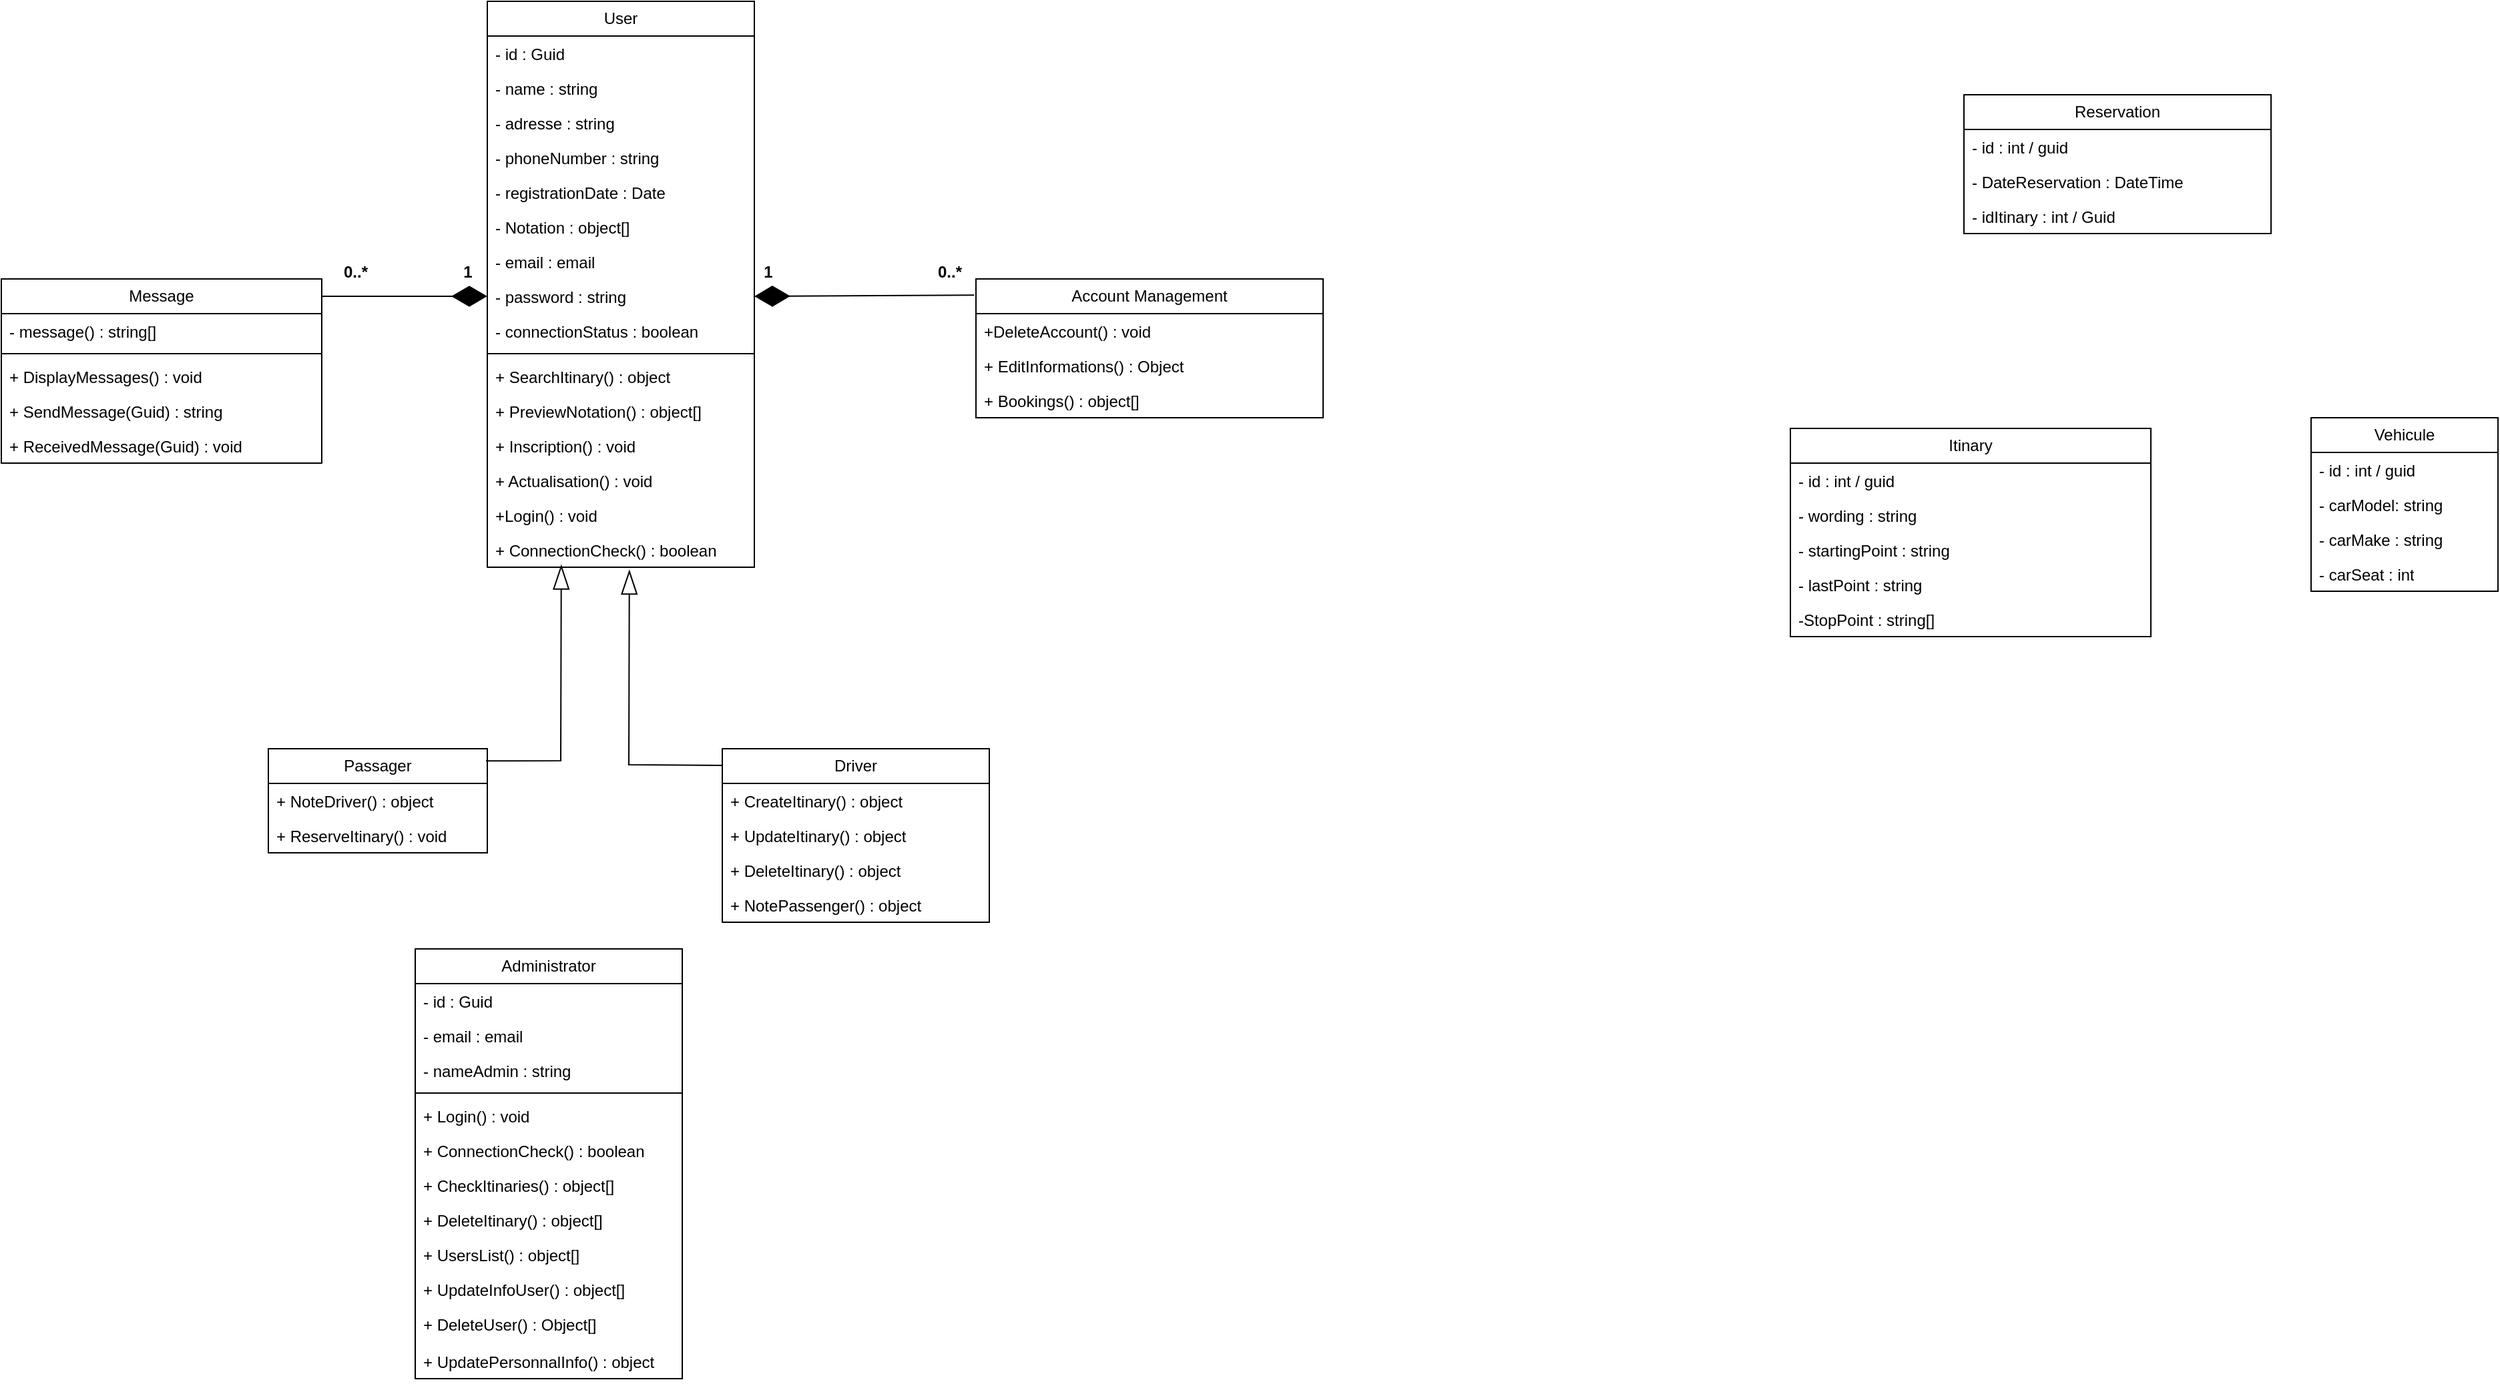 <mxfile version="26.1.0">
  <diagram name="Page-1" id="EffUQz9Fc1N93kH9wc6N">
    <mxGraphModel dx="1553" dy="1189" grid="1" gridSize="10" guides="1" tooltips="1" connect="1" arrows="1" fold="1" page="1" pageScale="1" pageWidth="827" pageHeight="1169" math="0" shadow="0">
      <root>
        <mxCell id="0" />
        <mxCell id="1" parent="0" />
        <mxCell id="DANqb6_CZBiQC35ufu35-1" value="User" style="swimlane;fontStyle=0;childLayout=stackLayout;horizontal=1;startSize=26;fillColor=none;horizontalStack=0;resizeParent=1;resizeParentMax=0;resizeLast=0;collapsible=1;marginBottom=0;whiteSpace=wrap;html=1;" parent="1" vertex="1">
          <mxGeometry x="214" y="100" width="200" height="424" as="geometry" />
        </mxCell>
        <mxCell id="DANqb6_CZBiQC35ufu35-2" value="- id : Guid" style="text;strokeColor=none;fillColor=none;align=left;verticalAlign=top;spacingLeft=4;spacingRight=4;overflow=hidden;rotatable=0;points=[[0,0.5],[1,0.5]];portConstraint=eastwest;whiteSpace=wrap;html=1;" parent="DANqb6_CZBiQC35ufu35-1" vertex="1">
          <mxGeometry y="26" width="200" height="26" as="geometry" />
        </mxCell>
        <mxCell id="DANqb6_CZBiQC35ufu35-19" value="- name : string" style="text;strokeColor=none;fillColor=none;align=left;verticalAlign=top;spacingLeft=4;spacingRight=4;overflow=hidden;rotatable=0;points=[[0,0.5],[1,0.5]];portConstraint=eastwest;whiteSpace=wrap;html=1;" parent="DANqb6_CZBiQC35ufu35-1" vertex="1">
          <mxGeometry y="52" width="200" height="26" as="geometry" />
        </mxCell>
        <mxCell id="DANqb6_CZBiQC35ufu35-31" value="- adresse : string" style="text;strokeColor=none;fillColor=none;align=left;verticalAlign=top;spacingLeft=4;spacingRight=4;overflow=hidden;rotatable=0;points=[[0,0.5],[1,0.5]];portConstraint=eastwest;whiteSpace=wrap;html=1;" parent="DANqb6_CZBiQC35ufu35-1" vertex="1">
          <mxGeometry y="78" width="200" height="26" as="geometry" />
        </mxCell>
        <mxCell id="DANqb6_CZBiQC35ufu35-9" value="- phoneNumber : string" style="text;strokeColor=none;fillColor=none;align=left;verticalAlign=top;spacingLeft=4;spacingRight=4;overflow=hidden;rotatable=0;points=[[0,0.5],[1,0.5]];portConstraint=eastwest;whiteSpace=wrap;html=1;" parent="DANqb6_CZBiQC35ufu35-1" vertex="1">
          <mxGeometry y="104" width="200" height="26" as="geometry" />
        </mxCell>
        <mxCell id="DANqb6_CZBiQC35ufu35-5" value="- registrationDate : Date " style="text;strokeColor=none;fillColor=none;align=left;verticalAlign=top;spacingLeft=4;spacingRight=4;overflow=hidden;rotatable=0;points=[[0,0.5],[1,0.5]];portConstraint=eastwest;whiteSpace=wrap;html=1;" parent="DANqb6_CZBiQC35ufu35-1" vertex="1">
          <mxGeometry y="130" width="200" height="26" as="geometry" />
        </mxCell>
        <mxCell id="DANqb6_CZBiQC35ufu35-36" value="- Notation : object[]" style="text;strokeColor=none;fillColor=none;align=left;verticalAlign=top;spacingLeft=4;spacingRight=4;overflow=hidden;rotatable=0;points=[[0,0.5],[1,0.5]];portConstraint=eastwest;whiteSpace=wrap;html=1;" parent="DANqb6_CZBiQC35ufu35-1" vertex="1">
          <mxGeometry y="156" width="200" height="26" as="geometry" />
        </mxCell>
        <mxCell id="DANqb6_CZBiQC35ufu35-8" value="- email : email" style="text;strokeColor=none;fillColor=none;align=left;verticalAlign=top;spacingLeft=4;spacingRight=4;overflow=hidden;rotatable=0;points=[[0,0.5],[1,0.5]];portConstraint=eastwest;whiteSpace=wrap;html=1;" parent="DANqb6_CZBiQC35ufu35-1" vertex="1">
          <mxGeometry y="182" width="200" height="26" as="geometry" />
        </mxCell>
        <mxCell id="DANqb6_CZBiQC35ufu35-3" value="- password : string" style="text;strokeColor=none;fillColor=none;align=left;verticalAlign=top;spacingLeft=4;spacingRight=4;overflow=hidden;rotatable=0;points=[[0,0.5],[1,0.5]];portConstraint=eastwest;whiteSpace=wrap;html=1;" parent="DANqb6_CZBiQC35ufu35-1" vertex="1">
          <mxGeometry y="208" width="200" height="26" as="geometry" />
        </mxCell>
        <mxCell id="DANqb6_CZBiQC35ufu35-4" value="- connectionStatus : boolean" style="text;strokeColor=none;fillColor=none;align=left;verticalAlign=top;spacingLeft=4;spacingRight=4;overflow=hidden;rotatable=0;points=[[0,0.5],[1,0.5]];portConstraint=eastwest;whiteSpace=wrap;html=1;" parent="DANqb6_CZBiQC35ufu35-1" vertex="1">
          <mxGeometry y="234" width="200" height="26" as="geometry" />
        </mxCell>
        <mxCell id="DANqb6_CZBiQC35ufu35-7" value="" style="line;strokeWidth=1;fillColor=none;align=left;verticalAlign=middle;spacingTop=-1;spacingLeft=3;spacingRight=3;rotatable=0;labelPosition=right;points=[];portConstraint=eastwest;strokeColor=inherit;" parent="DANqb6_CZBiQC35ufu35-1" vertex="1">
          <mxGeometry y="260" width="200" height="8" as="geometry" />
        </mxCell>
        <mxCell id="DANqb6_CZBiQC35ufu35-39" value="+ SearchItinary() : object" style="text;strokeColor=none;fillColor=none;align=left;verticalAlign=top;spacingLeft=4;spacingRight=4;overflow=hidden;rotatable=0;points=[[0,0.5],[1,0.5]];portConstraint=eastwest;whiteSpace=wrap;html=1;" parent="DANqb6_CZBiQC35ufu35-1" vertex="1">
          <mxGeometry y="268" width="200" height="26" as="geometry" />
        </mxCell>
        <mxCell id="DANqb6_CZBiQC35ufu35-38" value="+ PreviewNotation() : object[]" style="text;strokeColor=none;fillColor=none;align=left;verticalAlign=top;spacingLeft=4;spacingRight=4;overflow=hidden;rotatable=0;points=[[0,0.5],[1,0.5]];portConstraint=eastwest;whiteSpace=wrap;html=1;" parent="DANqb6_CZBiQC35ufu35-1" vertex="1">
          <mxGeometry y="294" width="200" height="26" as="geometry" />
        </mxCell>
        <mxCell id="DANqb6_CZBiQC35ufu35-33" value="+ Inscription() : void" style="text;strokeColor=none;fillColor=none;align=left;verticalAlign=top;spacingLeft=4;spacingRight=4;overflow=hidden;rotatable=0;points=[[0,0.5],[1,0.5]];portConstraint=eastwest;whiteSpace=wrap;html=1;" parent="DANqb6_CZBiQC35ufu35-1" vertex="1">
          <mxGeometry y="320" width="200" height="26" as="geometry" />
        </mxCell>
        <mxCell id="DANqb6_CZBiQC35ufu35-34" value="+ Actualisation() : void" style="text;strokeColor=none;fillColor=none;align=left;verticalAlign=top;spacingLeft=4;spacingRight=4;overflow=hidden;rotatable=0;points=[[0,0.5],[1,0.5]];portConstraint=eastwest;whiteSpace=wrap;html=1;" parent="DANqb6_CZBiQC35ufu35-1" vertex="1">
          <mxGeometry y="346" width="200" height="26" as="geometry" />
        </mxCell>
        <mxCell id="DANqb6_CZBiQC35ufu35-32" value="+Login() : void" style="text;strokeColor=none;fillColor=none;align=left;verticalAlign=top;spacingLeft=4;spacingRight=4;overflow=hidden;rotatable=0;points=[[0,0.5],[1,0.5]];portConstraint=eastwest;whiteSpace=wrap;html=1;" parent="DANqb6_CZBiQC35ufu35-1" vertex="1">
          <mxGeometry y="372" width="200" height="26" as="geometry" />
        </mxCell>
        <mxCell id="DANqb6_CZBiQC35ufu35-6" value="+ ConnectionCheck() : boolean" style="text;strokeColor=none;fillColor=none;align=left;verticalAlign=top;spacingLeft=4;spacingRight=4;overflow=hidden;rotatable=0;points=[[0,0.5],[1,0.5]];portConstraint=eastwest;whiteSpace=wrap;html=1;" parent="DANqb6_CZBiQC35ufu35-1" vertex="1">
          <mxGeometry y="398" width="200" height="26" as="geometry" />
        </mxCell>
        <mxCell id="DANqb6_CZBiQC35ufu35-10" value="Administrator" style="swimlane;fontStyle=0;childLayout=stackLayout;horizontal=1;startSize=26;fillColor=none;horizontalStack=0;resizeParent=1;resizeParentMax=0;resizeLast=0;collapsible=1;marginBottom=0;whiteSpace=wrap;html=1;" parent="1" vertex="1">
          <mxGeometry x="160" y="810" width="200" height="322" as="geometry" />
        </mxCell>
        <mxCell id="DANqb6_CZBiQC35ufu35-11" value="- id : Guid" style="text;strokeColor=none;fillColor=none;align=left;verticalAlign=top;spacingLeft=4;spacingRight=4;overflow=hidden;rotatable=0;points=[[0,0.5],[1,0.5]];portConstraint=eastwest;whiteSpace=wrap;html=1;" parent="DANqb6_CZBiQC35ufu35-10" vertex="1">
          <mxGeometry y="26" width="200" height="26" as="geometry" />
        </mxCell>
        <mxCell id="DANqb6_CZBiQC35ufu35-12" value="- email : email" style="text;strokeColor=none;fillColor=none;align=left;verticalAlign=top;spacingLeft=4;spacingRight=4;overflow=hidden;rotatable=0;points=[[0,0.5],[1,0.5]];portConstraint=eastwest;whiteSpace=wrap;html=1;" parent="DANqb6_CZBiQC35ufu35-10" vertex="1">
          <mxGeometry y="52" width="200" height="26" as="geometry" />
        </mxCell>
        <mxCell id="DANqb6_CZBiQC35ufu35-13" value="- nameAdmin : string" style="text;strokeColor=none;fillColor=none;align=left;verticalAlign=top;spacingLeft=4;spacingRight=4;overflow=hidden;rotatable=0;points=[[0,0.5],[1,0.5]];portConstraint=eastwest;whiteSpace=wrap;html=1;" parent="DANqb6_CZBiQC35ufu35-10" vertex="1">
          <mxGeometry y="78" width="200" height="26" as="geometry" />
        </mxCell>
        <mxCell id="DANqb6_CZBiQC35ufu35-17" value="" style="line;strokeWidth=1;fillColor=none;align=left;verticalAlign=middle;spacingTop=-1;spacingLeft=3;spacingRight=3;rotatable=0;labelPosition=right;points=[];portConstraint=eastwest;strokeColor=inherit;" parent="DANqb6_CZBiQC35ufu35-10" vertex="1">
          <mxGeometry y="104" width="200" height="8" as="geometry" />
        </mxCell>
        <mxCell id="DANqb6_CZBiQC35ufu35-58" value="+ Login() : void" style="text;strokeColor=none;fillColor=none;align=left;verticalAlign=top;spacingLeft=4;spacingRight=4;overflow=hidden;rotatable=0;points=[[0,0.5],[1,0.5]];portConstraint=eastwest;whiteSpace=wrap;html=1;" parent="DANqb6_CZBiQC35ufu35-10" vertex="1">
          <mxGeometry y="112" width="200" height="26" as="geometry" />
        </mxCell>
        <mxCell id="DANqb6_CZBiQC35ufu35-18" value="+ ConnectionCheck() : boolean" style="text;strokeColor=none;fillColor=none;align=left;verticalAlign=top;spacingLeft=4;spacingRight=4;overflow=hidden;rotatable=0;points=[[0,0.5],[1,0.5]];portConstraint=eastwest;whiteSpace=wrap;html=1;" parent="DANqb6_CZBiQC35ufu35-10" vertex="1">
          <mxGeometry y="138" width="200" height="26" as="geometry" />
        </mxCell>
        <mxCell id="DANqb6_CZBiQC35ufu35-59" value="+ CheckItinaries() : object[]" style="text;strokeColor=none;fillColor=none;align=left;verticalAlign=top;spacingLeft=4;spacingRight=4;overflow=hidden;rotatable=0;points=[[0,0.5],[1,0.5]];portConstraint=eastwest;whiteSpace=wrap;html=1;" parent="DANqb6_CZBiQC35ufu35-10" vertex="1">
          <mxGeometry y="164" width="200" height="26" as="geometry" />
        </mxCell>
        <mxCell id="DANqb6_CZBiQC35ufu35-64" value="+ DeleteItinary() : object[]" style="text;strokeColor=none;fillColor=none;align=left;verticalAlign=top;spacingLeft=4;spacingRight=4;overflow=hidden;rotatable=0;points=[[0,0.5],[1,0.5]];portConstraint=eastwest;whiteSpace=wrap;html=1;" parent="DANqb6_CZBiQC35ufu35-10" vertex="1">
          <mxGeometry y="190" width="200" height="26" as="geometry" />
        </mxCell>
        <mxCell id="DANqb6_CZBiQC35ufu35-60" value="+ UsersList() : object[]" style="text;strokeColor=none;fillColor=none;align=left;verticalAlign=top;spacingLeft=4;spacingRight=4;overflow=hidden;rotatable=0;points=[[0,0.5],[1,0.5]];portConstraint=eastwest;whiteSpace=wrap;html=1;" parent="DANqb6_CZBiQC35ufu35-10" vertex="1">
          <mxGeometry y="216" width="200" height="26" as="geometry" />
        </mxCell>
        <mxCell id="DANqb6_CZBiQC35ufu35-61" value="+ UpdateInfoUser() : object[]" style="text;strokeColor=none;fillColor=none;align=left;verticalAlign=top;spacingLeft=4;spacingRight=4;overflow=hidden;rotatable=0;points=[[0,0.5],[1,0.5]];portConstraint=eastwest;whiteSpace=wrap;html=1;" parent="DANqb6_CZBiQC35ufu35-10" vertex="1">
          <mxGeometry y="242" width="200" height="26" as="geometry" />
        </mxCell>
        <mxCell id="DANqb6_CZBiQC35ufu35-62" value="+ DeleteUser() : Object[]" style="text;strokeColor=none;fillColor=none;align=left;verticalAlign=top;spacingLeft=4;spacingRight=4;overflow=hidden;rotatable=0;points=[[0,0.5],[1,0.5]];portConstraint=eastwest;whiteSpace=wrap;html=1;" parent="DANqb6_CZBiQC35ufu35-10" vertex="1">
          <mxGeometry y="268" width="200" height="28" as="geometry" />
        </mxCell>
        <mxCell id="DANqb6_CZBiQC35ufu35-63" value="+ UpdatePersonnalInfo() : object" style="text;strokeColor=none;fillColor=none;align=left;verticalAlign=top;spacingLeft=4;spacingRight=4;overflow=hidden;rotatable=0;points=[[0,0.5],[1,0.5]];portConstraint=eastwest;whiteSpace=wrap;html=1;" parent="DANqb6_CZBiQC35ufu35-10" vertex="1">
          <mxGeometry y="296" width="200" height="26" as="geometry" />
        </mxCell>
        <mxCell id="DANqb6_CZBiQC35ufu35-21" value="Passager" style="swimlane;fontStyle=0;childLayout=stackLayout;horizontal=1;startSize=26;fillColor=none;horizontalStack=0;resizeParent=1;resizeParentMax=0;resizeLast=0;collapsible=1;marginBottom=0;whiteSpace=wrap;html=1;" parent="1" vertex="1">
          <mxGeometry x="50" y="660" width="164" height="78" as="geometry" />
        </mxCell>
        <mxCell id="DANqb6_CZBiQC35ufu35-22" value="+ NoteDriver() : object" style="text;strokeColor=none;fillColor=none;align=left;verticalAlign=top;spacingLeft=4;spacingRight=4;overflow=hidden;rotatable=0;points=[[0,0.5],[1,0.5]];portConstraint=eastwest;whiteSpace=wrap;html=1;" parent="DANqb6_CZBiQC35ufu35-21" vertex="1">
          <mxGeometry y="26" width="164" height="26" as="geometry" />
        </mxCell>
        <mxCell id="DANqb6_CZBiQC35ufu35-24" value="+ ReserveItinary() : void" style="text;strokeColor=none;fillColor=none;align=left;verticalAlign=top;spacingLeft=4;spacingRight=4;overflow=hidden;rotatable=0;points=[[0,0.5],[1,0.5]];portConstraint=eastwest;whiteSpace=wrap;html=1;" parent="DANqb6_CZBiQC35ufu35-21" vertex="1">
          <mxGeometry y="52" width="164" height="26" as="geometry" />
        </mxCell>
        <mxCell id="DANqb6_CZBiQC35ufu35-25" value="Driver" style="swimlane;fontStyle=0;childLayout=stackLayout;horizontal=1;startSize=26;fillColor=none;horizontalStack=0;resizeParent=1;resizeParentMax=0;resizeLast=0;collapsible=1;marginBottom=0;whiteSpace=wrap;html=1;" parent="1" vertex="1">
          <mxGeometry x="390" y="660" width="200" height="130" as="geometry" />
        </mxCell>
        <mxCell id="DANqb6_CZBiQC35ufu35-26" value="+ CreateItinary() : object" style="text;strokeColor=none;fillColor=none;align=left;verticalAlign=top;spacingLeft=4;spacingRight=4;overflow=hidden;rotatable=0;points=[[0,0.5],[1,0.5]];portConstraint=eastwest;whiteSpace=wrap;html=1;" parent="DANqb6_CZBiQC35ufu35-25" vertex="1">
          <mxGeometry y="26" width="200" height="26" as="geometry" />
        </mxCell>
        <mxCell id="DANqb6_CZBiQC35ufu35-27" value="+ UpdateItinary() : object" style="text;strokeColor=none;fillColor=none;align=left;verticalAlign=top;spacingLeft=4;spacingRight=4;overflow=hidden;rotatable=0;points=[[0,0.5],[1,0.5]];portConstraint=eastwest;whiteSpace=wrap;html=1;" parent="DANqb6_CZBiQC35ufu35-25" vertex="1">
          <mxGeometry y="52" width="200" height="26" as="geometry" />
        </mxCell>
        <mxCell id="DANqb6_CZBiQC35ufu35-28" value="+ DeleteItinary() : object" style="text;strokeColor=none;fillColor=none;align=left;verticalAlign=top;spacingLeft=4;spacingRight=4;overflow=hidden;rotatable=0;points=[[0,0.5],[1,0.5]];portConstraint=eastwest;whiteSpace=wrap;html=1;" parent="DANqb6_CZBiQC35ufu35-25" vertex="1">
          <mxGeometry y="78" width="200" height="26" as="geometry" />
        </mxCell>
        <mxCell id="DANqb6_CZBiQC35ufu35-35" value="+ NotePassenger() : object" style="text;strokeColor=none;fillColor=none;align=left;verticalAlign=top;spacingLeft=4;spacingRight=4;overflow=hidden;rotatable=0;points=[[0,0.5],[1,0.5]];portConstraint=eastwest;whiteSpace=wrap;html=1;" parent="DANqb6_CZBiQC35ufu35-25" vertex="1">
          <mxGeometry y="104" width="200" height="26" as="geometry" />
        </mxCell>
        <mxCell id="DANqb6_CZBiQC35ufu35-29" value="" style="endArrow=blockThin;endSize=16;endFill=0;html=1;rounded=0;entryX=0.277;entryY=0.932;entryDx=0;entryDy=0;entryPerimeter=0;exitX=0.994;exitY=0.117;exitDx=0;exitDy=0;exitPerimeter=0;" parent="1" source="DANqb6_CZBiQC35ufu35-21" target="DANqb6_CZBiQC35ufu35-6" edge="1">
          <mxGeometry x="0.111" y="-1" width="160" relative="1" as="geometry">
            <mxPoint x="250" y="490" as="sourcePoint" />
            <mxPoint x="340" y="400" as="targetPoint" />
            <Array as="points">
              <mxPoint x="269" y="669" />
            </Array>
            <mxPoint as="offset" />
          </mxGeometry>
        </mxCell>
        <mxCell id="DANqb6_CZBiQC35ufu35-30" value="" style="endArrow=blockThin;endSize=16;endFill=0;html=1;rounded=0;entryX=0.532;entryY=1.079;entryDx=0;entryDy=0;exitX=0;exitY=0.096;exitDx=0;exitDy=0;exitPerimeter=0;entryPerimeter=0;" parent="1" source="DANqb6_CZBiQC35ufu35-25" target="DANqb6_CZBiQC35ufu35-6" edge="1">
          <mxGeometry x="0.111" y="-1" width="160" relative="1" as="geometry">
            <mxPoint x="350" y="460" as="sourcePoint" />
            <mxPoint x="283" y="354" as="targetPoint" />
            <Array as="points">
              <mxPoint x="320" y="672" />
            </Array>
            <mxPoint as="offset" />
          </mxGeometry>
        </mxCell>
        <mxCell id="DANqb6_CZBiQC35ufu35-40" value="Message" style="swimlane;fontStyle=0;childLayout=stackLayout;horizontal=1;startSize=26;fillColor=none;horizontalStack=0;resizeParent=1;resizeParentMax=0;resizeLast=0;collapsible=1;marginBottom=0;whiteSpace=wrap;html=1;" parent="1" vertex="1">
          <mxGeometry x="-150" y="308" width="240" height="138" as="geometry" />
        </mxCell>
        <mxCell id="DANqb6_CZBiQC35ufu35-41" value="- message() : string[]" style="text;strokeColor=none;fillColor=none;align=left;verticalAlign=top;spacingLeft=4;spacingRight=4;overflow=hidden;rotatable=0;points=[[0,0.5],[1,0.5]];portConstraint=eastwest;whiteSpace=wrap;html=1;" parent="DANqb6_CZBiQC35ufu35-40" vertex="1">
          <mxGeometry y="26" width="240" height="26" as="geometry" />
        </mxCell>
        <mxCell id="DANqb6_CZBiQC35ufu35-46" value="" style="line;strokeWidth=1;fillColor=none;align=left;verticalAlign=middle;spacingTop=-1;spacingLeft=3;spacingRight=3;rotatable=0;labelPosition=right;points=[];portConstraint=eastwest;strokeColor=inherit;" parent="DANqb6_CZBiQC35ufu35-40" vertex="1">
          <mxGeometry y="52" width="240" height="8" as="geometry" />
        </mxCell>
        <mxCell id="DANqb6_CZBiQC35ufu35-43" value="+ DisplayMessages() : void" style="text;strokeColor=none;fillColor=none;align=left;verticalAlign=top;spacingLeft=4;spacingRight=4;overflow=hidden;rotatable=0;points=[[0,0.5],[1,0.5]];portConstraint=eastwest;whiteSpace=wrap;html=1;" parent="DANqb6_CZBiQC35ufu35-40" vertex="1">
          <mxGeometry y="60" width="240" height="26" as="geometry" />
        </mxCell>
        <mxCell id="DANqb6_CZBiQC35ufu35-44" value="+ SendMessage(Guid) : string" style="text;strokeColor=none;fillColor=none;align=left;verticalAlign=top;spacingLeft=4;spacingRight=4;overflow=hidden;rotatable=0;points=[[0,0.5],[1,0.5]];portConstraint=eastwest;whiteSpace=wrap;html=1;" parent="DANqb6_CZBiQC35ufu35-40" vertex="1">
          <mxGeometry y="86" width="240" height="26" as="geometry" />
        </mxCell>
        <mxCell id="DANqb6_CZBiQC35ufu35-45" value="+ ReceivedMessage(Guid) : void" style="text;strokeColor=none;fillColor=none;align=left;verticalAlign=top;spacingLeft=4;spacingRight=4;overflow=hidden;rotatable=0;points=[[0,0.5],[1,0.5]];portConstraint=eastwest;whiteSpace=wrap;html=1;" parent="DANqb6_CZBiQC35ufu35-40" vertex="1">
          <mxGeometry y="112" width="240" height="26" as="geometry" />
        </mxCell>
        <mxCell id="DANqb6_CZBiQC35ufu35-47" value="" style="endArrow=diamondThin;endFill=1;endSize=24;html=1;rounded=0;entryX=0;entryY=0.5;entryDx=0;entryDy=0;exitX=1;exitY=0.094;exitDx=0;exitDy=0;exitPerimeter=0;" parent="1" source="DANqb6_CZBiQC35ufu35-40" target="DANqb6_CZBiQC35ufu35-3" edge="1">
          <mxGeometry width="160" relative="1" as="geometry">
            <mxPoint x="91" y="323" as="sourcePoint" />
            <mxPoint x="270" y="400" as="targetPoint" />
          </mxGeometry>
        </mxCell>
        <mxCell id="DANqb6_CZBiQC35ufu35-49" value="Account Management" style="swimlane;fontStyle=0;childLayout=stackLayout;horizontal=1;startSize=26;fillColor=none;horizontalStack=0;resizeParent=1;resizeParentMax=0;resizeLast=0;collapsible=1;marginBottom=0;whiteSpace=wrap;html=1;" parent="1" vertex="1">
          <mxGeometry x="580" y="308" width="260" height="104" as="geometry" />
        </mxCell>
        <mxCell id="DANqb6_CZBiQC35ufu35-50" value="+DeleteAccount() : void " style="text;strokeColor=none;fillColor=none;align=left;verticalAlign=top;spacingLeft=4;spacingRight=4;overflow=hidden;rotatable=0;points=[[0,0.5],[1,0.5]];portConstraint=eastwest;whiteSpace=wrap;html=1;" parent="DANqb6_CZBiQC35ufu35-49" vertex="1">
          <mxGeometry y="26" width="260" height="26" as="geometry" />
        </mxCell>
        <mxCell id="DANqb6_CZBiQC35ufu35-51" value="+ EditInformations() : Object" style="text;strokeColor=none;fillColor=none;align=left;verticalAlign=top;spacingLeft=4;spacingRight=4;overflow=hidden;rotatable=0;points=[[0,0.5],[1,0.5]];portConstraint=eastwest;whiteSpace=wrap;html=1;" parent="DANqb6_CZBiQC35ufu35-49" vertex="1">
          <mxGeometry y="52" width="260" height="26" as="geometry" />
        </mxCell>
        <mxCell id="DANqb6_CZBiQC35ufu35-52" value="+ Bookings() : object[]" style="text;strokeColor=none;fillColor=none;align=left;verticalAlign=top;spacingLeft=4;spacingRight=4;overflow=hidden;rotatable=0;points=[[0,0.5],[1,0.5]];portConstraint=eastwest;whiteSpace=wrap;html=1;" parent="DANqb6_CZBiQC35ufu35-49" vertex="1">
          <mxGeometry y="78" width="260" height="26" as="geometry" />
        </mxCell>
        <mxCell id="DANqb6_CZBiQC35ufu35-53" value="" style="endArrow=diamondThin;endFill=1;endSize=24;html=1;rounded=0;entryX=1;entryY=0.5;entryDx=0;entryDy=0;exitX=-0.005;exitY=0.117;exitDx=0;exitDy=0;exitPerimeter=0;" parent="1" source="DANqb6_CZBiQC35ufu35-49" edge="1">
          <mxGeometry width="160" relative="1" as="geometry">
            <mxPoint x="420" y="398" as="sourcePoint" />
            <mxPoint x="414" y="321" as="targetPoint" />
          </mxGeometry>
        </mxCell>
        <mxCell id="DANqb6_CZBiQC35ufu35-54" value="1" style="text;align=center;fontStyle=1;verticalAlign=middle;spacingLeft=3;spacingRight=3;strokeColor=none;rotatable=0;points=[[0,0.5],[1,0.5]];portConstraint=eastwest;html=1;" parent="1" vertex="1">
          <mxGeometry x="184" y="290" width="30" height="26" as="geometry" />
        </mxCell>
        <mxCell id="DANqb6_CZBiQC35ufu35-55" value="0..*" style="text;align=center;fontStyle=1;verticalAlign=middle;spacingLeft=3;spacingRight=3;strokeColor=none;rotatable=0;points=[[0,0.5],[1,0.5]];portConstraint=eastwest;html=1;" parent="1" vertex="1">
          <mxGeometry x="100" y="290" width="30" height="26" as="geometry" />
        </mxCell>
        <mxCell id="DANqb6_CZBiQC35ufu35-56" value="1" style="text;align=center;fontStyle=1;verticalAlign=middle;spacingLeft=3;spacingRight=3;strokeColor=none;rotatable=0;points=[[0,0.5],[1,0.5]];portConstraint=eastwest;html=1;" parent="1" vertex="1">
          <mxGeometry x="414" y="290" width="20" height="26" as="geometry" />
        </mxCell>
        <mxCell id="DANqb6_CZBiQC35ufu35-57" value="0..*" style="text;align=center;fontStyle=1;verticalAlign=middle;spacingLeft=3;spacingRight=3;strokeColor=none;rotatable=0;points=[[0,0.5],[1,0.5]];portConstraint=eastwest;html=1;" parent="1" vertex="1">
          <mxGeometry x="550" y="290" width="20" height="26" as="geometry" />
        </mxCell>
        <mxCell id="p61IUgUvJJQ18MIoxZPD-1" value="Reservation" style="swimlane;fontStyle=0;childLayout=stackLayout;horizontal=1;startSize=26;fillColor=none;horizontalStack=0;resizeParent=1;resizeParentMax=0;resizeLast=0;collapsible=1;marginBottom=0;whiteSpace=wrap;html=1;" vertex="1" parent="1">
          <mxGeometry x="1320" y="170" width="230" height="104" as="geometry" />
        </mxCell>
        <mxCell id="p61IUgUvJJQ18MIoxZPD-2" value="- id : int / guid" style="text;strokeColor=none;fillColor=none;align=left;verticalAlign=top;spacingLeft=4;spacingRight=4;overflow=hidden;rotatable=0;points=[[0,0.5],[1,0.5]];portConstraint=eastwest;whiteSpace=wrap;html=1;" vertex="1" parent="p61IUgUvJJQ18MIoxZPD-1">
          <mxGeometry y="26" width="230" height="26" as="geometry" />
        </mxCell>
        <mxCell id="p61IUgUvJJQ18MIoxZPD-3" value="- DateReservation : DateTime" style="text;strokeColor=none;fillColor=none;align=left;verticalAlign=top;spacingLeft=4;spacingRight=4;overflow=hidden;rotatable=0;points=[[0,0.5],[1,0.5]];portConstraint=eastwest;whiteSpace=wrap;html=1;" vertex="1" parent="p61IUgUvJJQ18MIoxZPD-1">
          <mxGeometry y="52" width="230" height="26" as="geometry" />
        </mxCell>
        <mxCell id="p61IUgUvJJQ18MIoxZPD-11" value="- idItinary : int / Guid" style="text;strokeColor=none;fillColor=none;align=left;verticalAlign=top;spacingLeft=4;spacingRight=4;overflow=hidden;rotatable=0;points=[[0,0.5],[1,0.5]];portConstraint=eastwest;whiteSpace=wrap;html=1;" vertex="1" parent="p61IUgUvJJQ18MIoxZPD-1">
          <mxGeometry y="78" width="230" height="26" as="geometry" />
        </mxCell>
        <mxCell id="p61IUgUvJJQ18MIoxZPD-5" value="Itinary" style="swimlane;fontStyle=0;childLayout=stackLayout;horizontal=1;startSize=26;fillColor=none;horizontalStack=0;resizeParent=1;resizeParentMax=0;resizeLast=0;collapsible=1;marginBottom=0;whiteSpace=wrap;html=1;" vertex="1" parent="1">
          <mxGeometry x="1190" y="420" width="270" height="156" as="geometry" />
        </mxCell>
        <mxCell id="p61IUgUvJJQ18MIoxZPD-6" value="- id : int / guid" style="text;strokeColor=none;fillColor=none;align=left;verticalAlign=top;spacingLeft=4;spacingRight=4;overflow=hidden;rotatable=0;points=[[0,0.5],[1,0.5]];portConstraint=eastwest;whiteSpace=wrap;html=1;" vertex="1" parent="p61IUgUvJJQ18MIoxZPD-5">
          <mxGeometry y="26" width="270" height="26" as="geometry" />
        </mxCell>
        <mxCell id="p61IUgUvJJQ18MIoxZPD-7" value="- wording : string" style="text;strokeColor=none;fillColor=none;align=left;verticalAlign=top;spacingLeft=4;spacingRight=4;overflow=hidden;rotatable=0;points=[[0,0.5],[1,0.5]];portConstraint=eastwest;whiteSpace=wrap;html=1;" vertex="1" parent="p61IUgUvJJQ18MIoxZPD-5">
          <mxGeometry y="52" width="270" height="26" as="geometry" />
        </mxCell>
        <mxCell id="p61IUgUvJJQ18MIoxZPD-8" value="- startingPoint : string" style="text;strokeColor=none;fillColor=none;align=left;verticalAlign=top;spacingLeft=4;spacingRight=4;overflow=hidden;rotatable=0;points=[[0,0.5],[1,0.5]];portConstraint=eastwest;whiteSpace=wrap;html=1;" vertex="1" parent="p61IUgUvJJQ18MIoxZPD-5">
          <mxGeometry y="78" width="270" height="26" as="geometry" />
        </mxCell>
        <mxCell id="p61IUgUvJJQ18MIoxZPD-9" value="- lastPoint : string" style="text;strokeColor=none;fillColor=none;align=left;verticalAlign=top;spacingLeft=4;spacingRight=4;overflow=hidden;rotatable=0;points=[[0,0.5],[1,0.5]];portConstraint=eastwest;whiteSpace=wrap;html=1;" vertex="1" parent="p61IUgUvJJQ18MIoxZPD-5">
          <mxGeometry y="104" width="270" height="26" as="geometry" />
        </mxCell>
        <mxCell id="p61IUgUvJJQ18MIoxZPD-10" value="-StopPoint : string[]" style="text;strokeColor=none;fillColor=none;align=left;verticalAlign=top;spacingLeft=4;spacingRight=4;overflow=hidden;rotatable=0;points=[[0,0.5],[1,0.5]];portConstraint=eastwest;whiteSpace=wrap;html=1;" vertex="1" parent="p61IUgUvJJQ18MIoxZPD-5">
          <mxGeometry y="130" width="270" height="26" as="geometry" />
        </mxCell>
        <mxCell id="p61IUgUvJJQ18MIoxZPD-12" value="Vehicule" style="swimlane;fontStyle=0;childLayout=stackLayout;horizontal=1;startSize=26;fillColor=none;horizontalStack=0;resizeParent=1;resizeParentMax=0;resizeLast=0;collapsible=1;marginBottom=0;whiteSpace=wrap;html=1;" vertex="1" parent="1">
          <mxGeometry x="1580" y="412" width="140" height="130" as="geometry" />
        </mxCell>
        <mxCell id="p61IUgUvJJQ18MIoxZPD-16" value="- id : int / guid" style="text;strokeColor=none;fillColor=none;align=left;verticalAlign=top;spacingLeft=4;spacingRight=4;overflow=hidden;rotatable=0;points=[[0,0.5],[1,0.5]];portConstraint=eastwest;whiteSpace=wrap;html=1;" vertex="1" parent="p61IUgUvJJQ18MIoxZPD-12">
          <mxGeometry y="26" width="140" height="26" as="geometry" />
        </mxCell>
        <mxCell id="p61IUgUvJJQ18MIoxZPD-13" value="- carModel: string" style="text;strokeColor=none;fillColor=none;align=left;verticalAlign=top;spacingLeft=4;spacingRight=4;overflow=hidden;rotatable=0;points=[[0,0.5],[1,0.5]];portConstraint=eastwest;whiteSpace=wrap;html=1;" vertex="1" parent="p61IUgUvJJQ18MIoxZPD-12">
          <mxGeometry y="52" width="140" height="26" as="geometry" />
        </mxCell>
        <mxCell id="p61IUgUvJJQ18MIoxZPD-14" value="- carMake : string" style="text;strokeColor=none;fillColor=none;align=left;verticalAlign=top;spacingLeft=4;spacingRight=4;overflow=hidden;rotatable=0;points=[[0,0.5],[1,0.5]];portConstraint=eastwest;whiteSpace=wrap;html=1;" vertex="1" parent="p61IUgUvJJQ18MIoxZPD-12">
          <mxGeometry y="78" width="140" height="26" as="geometry" />
        </mxCell>
        <mxCell id="p61IUgUvJJQ18MIoxZPD-15" value="- carSeat : int" style="text;strokeColor=none;fillColor=none;align=left;verticalAlign=top;spacingLeft=4;spacingRight=4;overflow=hidden;rotatable=0;points=[[0,0.5],[1,0.5]];portConstraint=eastwest;whiteSpace=wrap;html=1;" vertex="1" parent="p61IUgUvJJQ18MIoxZPD-12">
          <mxGeometry y="104" width="140" height="26" as="geometry" />
        </mxCell>
      </root>
    </mxGraphModel>
  </diagram>
</mxfile>
